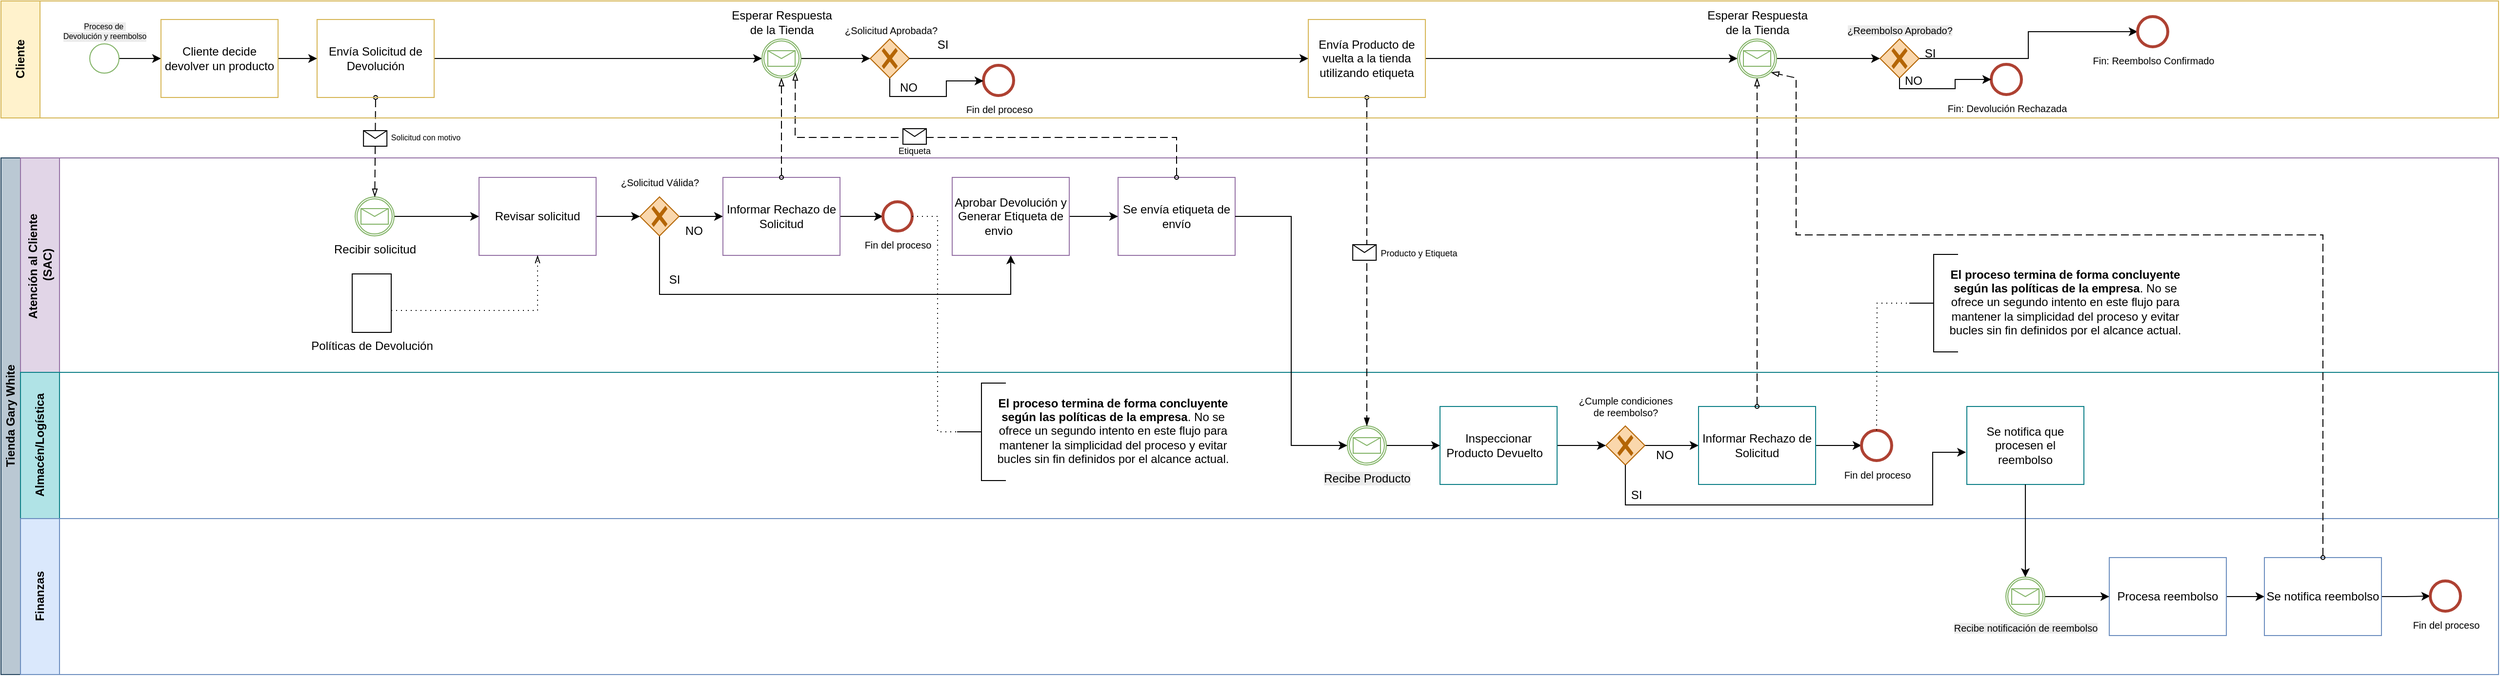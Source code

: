 <mxfile version="28.0.6">
  <diagram name="Página-1" id="SxJ-E1xbfJwuOHIO3vzG">
    <mxGraphModel dx="2852" dy="1586" grid="0" gridSize="10" guides="1" tooltips="1" connect="1" arrows="1" fold="1" page="0" pageScale="1" pageWidth="850" pageHeight="1100" math="0" shadow="0">
      <root>
        <mxCell id="0" />
        <mxCell id="1" parent="0" />
        <mxCell id="oSE1kMPq5lx7fIb-xFxK-5" value="Tienda Gary White" style="swimlane;childLayout=stackLayout;resizeParent=1;resizeParentMax=0;horizontal=0;startSize=20;horizontalStack=0;html=1;fillColor=#bac8d3;strokeColor=#23445d;" parent="1" vertex="1">
          <mxGeometry y="361" width="2560" height="530" as="geometry" />
        </mxCell>
        <mxCell id="oSE1kMPq5lx7fIb-xFxK-6" value="&lt;font&gt;Atención al Cliente&amp;nbsp;&lt;/font&gt;&lt;div&gt;&lt;font&gt;(SAC)&lt;/font&gt;&lt;/div&gt;" style="swimlane;startSize=40;horizontal=0;html=1;fillColor=#e1d5e7;strokeColor=#9673a6;" parent="oSE1kMPq5lx7fIb-xFxK-5" vertex="1">
          <mxGeometry x="20" width="2540" height="220" as="geometry" />
        </mxCell>
        <mxCell id="ydT66f-T8BTC3pl3f6Xo-57" value="&lt;span style=&quot;caret-color: rgba(0, 0, 0, 0);&quot;&gt;Se envía etiqueta de envío&lt;/span&gt;" style="points=[[0.25,0,0],[0.5,0,0],[0.75,0,0],[1,0.25,0],[1,0.5,0],[1,0.75,0],[0.75,1,0],[0.5,1,0],[0.25,1,0],[0,0.75,0],[0,0.5,0],[0,0.25,0]];shape=mxgraph.bpmn.task2;whiteSpace=wrap;rectStyle=rounded;size=10;html=1;container=1;expand=0;collapsible=0;taskMarker=send;fillColor=none;strokeColor=#9673a6;" parent="oSE1kMPq5lx7fIb-xFxK-6" vertex="1">
          <mxGeometry x="1125" y="20" width="120" height="80" as="geometry" />
        </mxCell>
        <mxCell id="ydT66f-T8BTC3pl3f6Xo-52" style="edgeStyle=orthogonalEdgeStyle;rounded=0;orthogonalLoop=1;jettySize=auto;html=1;" parent="oSE1kMPq5lx7fIb-xFxK-6" source="ydT66f-T8BTC3pl3f6Xo-10" target="ydT66f-T8BTC3pl3f6Xo-32" edge="1">
          <mxGeometry relative="1" as="geometry" />
        </mxCell>
        <mxCell id="ydT66f-T8BTC3pl3f6Xo-54" style="edgeStyle=orthogonalEdgeStyle;rounded=0;orthogonalLoop=1;jettySize=auto;html=1;entryX=0.5;entryY=1;entryDx=0;entryDy=0;entryPerimeter=0;" parent="oSE1kMPq5lx7fIb-xFxK-6" source="ydT66f-T8BTC3pl3f6Xo-10" target="ydT66f-T8BTC3pl3f6Xo-29" edge="1">
          <mxGeometry relative="1" as="geometry">
            <Array as="points">
              <mxPoint x="655" y="140" />
              <mxPoint x="1015" y="140" />
            </Array>
          </mxGeometry>
        </mxCell>
        <mxCell id="ydT66f-T8BTC3pl3f6Xo-10" value="" style="points=[[0.25,0.25,0],[0.5,0,0],[0.75,0.25,0],[1,0.5,0],[0.75,0.75,0],[0.5,1,0],[0.25,0.75,0],[0,0.5,0]];shape=mxgraph.bpmn.gateway2;html=1;verticalLabelPosition=bottom;labelBackgroundColor=#ffffff;verticalAlign=top;align=center;perimeter=rhombusPerimeter;outlineConnect=0;outline=none;symbol=none;gwType=exclusive;fillColor=#fad7ac;strokeColor=#b46504;" parent="oSE1kMPq5lx7fIb-xFxK-6" vertex="1">
          <mxGeometry x="635" y="40" width="40" height="40" as="geometry" />
        </mxCell>
        <mxCell id="ydT66f-T8BTC3pl3f6Xo-12" value="¿Solicitud Válida?" style="text;html=1;align=center;verticalAlign=middle;resizable=0;points=[];autosize=1;strokeColor=none;fillColor=none;fontSize=10;" parent="oSE1kMPq5lx7fIb-xFxK-6" vertex="1">
          <mxGeometry x="605" y="10" width="100" height="30" as="geometry" />
        </mxCell>
        <mxCell id="ydT66f-T8BTC3pl3f6Xo-51" style="edgeStyle=orthogonalEdgeStyle;rounded=0;orthogonalLoop=1;jettySize=auto;html=1;" parent="oSE1kMPq5lx7fIb-xFxK-6" source="ydT66f-T8BTC3pl3f6Xo-13" target="ydT66f-T8BTC3pl3f6Xo-10" edge="1">
          <mxGeometry relative="1" as="geometry" />
        </mxCell>
        <mxCell id="ydT66f-T8BTC3pl3f6Xo-13" value="&lt;span style=&quot;caret-color: rgba(0, 0, 0, 0);&quot;&gt;Revisar solicitud&lt;/span&gt;" style="points=[[0.25,0,0],[0.5,0,0],[0.75,0,0],[1,0.25,0],[1,0.5,0],[1,0.75,0],[0.75,1,0],[0.5,1,0],[0.25,1,0],[0,0.75,0],[0,0.5,0],[0,0.25,0]];shape=mxgraph.bpmn.task2;whiteSpace=wrap;rectStyle=rounded;size=10;html=1;container=1;expand=0;collapsible=0;taskMarker=manual;fillColor=none;strokeColor=#9673a6;" parent="oSE1kMPq5lx7fIb-xFxK-6" vertex="1">
          <mxGeometry x="470" y="20" width="120" height="80" as="geometry" />
        </mxCell>
        <mxCell id="ydT66f-T8BTC3pl3f6Xo-18" value="NO" style="text;html=1;align=center;verticalAlign=middle;resizable=0;points=[];autosize=1;strokeColor=none;fillColor=none;" parent="oSE1kMPq5lx7fIb-xFxK-6" vertex="1">
          <mxGeometry x="670" y="60" width="40" height="30" as="geometry" />
        </mxCell>
        <mxCell id="ydT66f-T8BTC3pl3f6Xo-58" style="edgeStyle=orthogonalEdgeStyle;rounded=0;orthogonalLoop=1;jettySize=auto;html=1;" parent="oSE1kMPq5lx7fIb-xFxK-6" source="ydT66f-T8BTC3pl3f6Xo-29" target="ydT66f-T8BTC3pl3f6Xo-57" edge="1">
          <mxGeometry relative="1" as="geometry" />
        </mxCell>
        <mxCell id="ydT66f-T8BTC3pl3f6Xo-29" value="Aprobar Devolución y Generar Etiqueta de envio&lt;span style=&quot;white-space:pre&quot;&gt;&#x9;&lt;/span&gt;" style="points=[[0.25,0,0],[0.5,0,0],[0.75,0,0],[1,0.25,0],[1,0.5,0],[1,0.75,0],[0.75,1,0],[0.5,1,0],[0.25,1,0],[0,0.75,0],[0,0.5,0],[0,0.25,0]];shape=mxgraph.bpmn.task2;whiteSpace=wrap;rectStyle=rounded;size=10;html=1;container=1;expand=0;collapsible=0;taskMarker=manual;fillColor=none;strokeColor=#9673a6;" parent="oSE1kMPq5lx7fIb-xFxK-6" vertex="1">
          <mxGeometry x="955" y="20" width="120" height="80" as="geometry" />
        </mxCell>
        <mxCell id="ydT66f-T8BTC3pl3f6Xo-31" value="SI" style="text;html=1;align=center;verticalAlign=middle;resizable=0;points=[];autosize=1;strokeColor=none;fillColor=none;" parent="oSE1kMPq5lx7fIb-xFxK-6" vertex="1">
          <mxGeometry x="655" y="110" width="30" height="30" as="geometry" />
        </mxCell>
        <mxCell id="FcSIwmGBBDnSuStcAGwM-29" style="edgeStyle=orthogonalEdgeStyle;rounded=0;orthogonalLoop=1;jettySize=auto;html=1;" parent="oSE1kMPq5lx7fIb-xFxK-6" source="ydT66f-T8BTC3pl3f6Xo-32" target="FcSIwmGBBDnSuStcAGwM-27" edge="1">
          <mxGeometry relative="1" as="geometry" />
        </mxCell>
        <mxCell id="ydT66f-T8BTC3pl3f6Xo-32" value="&lt;span style=&quot;caret-color: rgba(0, 0, 0, 0);&quot;&gt;Informar Rechazo de Solicitud&lt;/span&gt;" style="points=[[0.25,0,0],[0.5,0,0],[0.75,0,0],[1,0.25,0],[1,0.5,0],[1,0.75,0],[0.75,1,0],[0.5,1,0],[0.25,1,0],[0,0.75,0],[0,0.5,0],[0,0.25,0]];shape=mxgraph.bpmn.task2;whiteSpace=wrap;rectStyle=rounded;size=10;html=1;container=1;expand=0;collapsible=0;taskMarker=send;fillColor=none;strokeColor=#9673a6;" parent="oSE1kMPq5lx7fIb-xFxK-6" vertex="1">
          <mxGeometry x="720" y="20" width="120" height="80" as="geometry" />
        </mxCell>
        <mxCell id="A5VUnK2V4IBuq19Gsul9-13" value="Producto y Etiqueta" style="text;html=1;align=center;verticalAlign=middle;resizable=0;points=[];autosize=1;fontSize=9;labelBackgroundColor=default;" parent="oSE1kMPq5lx7fIb-xFxK-6" vertex="1">
          <mxGeometry x="1383" y="88" width="100" height="20" as="geometry" />
        </mxCell>
        <mxCell id="A5VUnK2V4IBuq19Gsul9-98" value="" style="edgeStyle=elbowEdgeStyle;fontSize=12;html=1;endFill=0;startFill=0;endSize=6;startSize=6;dashed=1;dashPattern=1 4;endArrow=openThin;startArrow=none;rounded=0;entryX=0.5;entryY=1;entryDx=0;entryDy=0;entryPerimeter=0;exitX=0;exitY=0;exitDx=40;exitDy=37.5;exitPerimeter=0;" parent="oSE1kMPq5lx7fIb-xFxK-6" source="A5VUnK2V4IBuq19Gsul9-100" target="ydT66f-T8BTC3pl3f6Xo-13" edge="1">
          <mxGeometry width="160" relative="1" as="geometry">
            <mxPoint x="410" y="149" as="sourcePoint" />
            <mxPoint x="800" y="149" as="targetPoint" />
            <Array as="points">
              <mxPoint x="530" y="149" />
            </Array>
          </mxGeometry>
        </mxCell>
        <mxCell id="A5VUnK2V4IBuq19Gsul9-100" value="Políticas de Devolución" style="shape=mxgraph.bpmn.data2;labelPosition=center;verticalLabelPosition=bottom;align=center;verticalAlign=top;size=15;html=1;bpmnTransferType=input;" parent="oSE1kMPq5lx7fIb-xFxK-6" vertex="1">
          <mxGeometry x="340" y="119" width="40" height="60" as="geometry" />
        </mxCell>
        <mxCell id="FcSIwmGBBDnSuStcAGwM-2" style="edgeStyle=orthogonalEdgeStyle;rounded=0;orthogonalLoop=1;jettySize=auto;html=1;" parent="oSE1kMPq5lx7fIb-xFxK-6" source="FcSIwmGBBDnSuStcAGwM-1" target="ydT66f-T8BTC3pl3f6Xo-13" edge="1">
          <mxGeometry relative="1" as="geometry" />
        </mxCell>
        <mxCell id="FcSIwmGBBDnSuStcAGwM-1" value="Recibir solicitud" style="points=[[0.145,0.145,0],[0.5,0,0],[0.855,0.145,0],[1,0.5,0],[0.855,0.855,0],[0.5,1,0],[0.145,0.855,0],[0,0.5,0]];shape=mxgraph.bpmn.event;html=1;verticalLabelPosition=bottom;labelBackgroundColor=#ffffff;verticalAlign=top;align=center;perimeter=ellipsePerimeter;outlineConnect=0;aspect=fixed;outline=catching;symbol=message;fillColor=none;strokeColor=#82b366;" parent="oSE1kMPq5lx7fIb-xFxK-6" vertex="1">
          <mxGeometry x="343" y="40" width="40" height="40" as="geometry" />
        </mxCell>
        <mxCell id="FcSIwmGBBDnSuStcAGwM-27" value="&lt;font style=&quot;font-size: 10px;&quot;&gt;Fin del proceso&lt;/font&gt;" style="points=[[0.145,0.145,0],[0.5,0,0],[0.855,0.145,0],[1,0.5,0],[0.855,0.855,0],[0.5,1,0],[0.145,0.855,0],[0,0.5,0]];shape=mxgraph.bpmn.event;html=1;verticalLabelPosition=bottom;labelBackgroundColor=#ffffff;verticalAlign=top;align=center;perimeter=ellipsePerimeter;outlineConnect=0;aspect=fixed;outline=end;symbol=terminate2;fillColor=none;strokeColor=#ae4132;" parent="oSE1kMPq5lx7fIb-xFxK-6" vertex="1">
          <mxGeometry x="884" y="45" width="30" height="30" as="geometry" />
        </mxCell>
        <mxCell id="b-tb4zESfKX5aNxLgSq_-8" value="&lt;span style=&quot;text-align: left; caret-color: rgba(0, 0, 0, 0);&quot;&gt;&lt;b&gt;El proceso termina de forma concluyente según las políticas de la empresa&lt;/b&gt;. No se ofrece un segundo intento en este flujo para mantener la simplicidad del proceso y evitar bucles sin fin definidos por el alcance actual.&lt;/span&gt;" style="text;html=1;strokeColor=none;fillColor=none;align=center;verticalAlign=middle;whiteSpace=wrap;rounded=0;" vertex="1" parent="oSE1kMPq5lx7fIb-xFxK-6">
          <mxGeometry x="1976" y="113" width="240" height="70" as="geometry" />
        </mxCell>
        <mxCell id="b-tb4zESfKX5aNxLgSq_-9" value="" style="html=1;shape=mxgraph.flowchart.annotation_2;align=left;labelPosition=right;" vertex="1" parent="oSE1kMPq5lx7fIb-xFxK-6">
          <mxGeometry x="1936" y="99" width="50" height="100" as="geometry" />
        </mxCell>
        <mxCell id="oSE1kMPq5lx7fIb-xFxK-7" value="Almacén/Logística" style="swimlane;startSize=40;horizontal=0;html=1;fillColor=#b0e3e6;strokeColor=#0e8088;" parent="oSE1kMPq5lx7fIb-xFxK-5" vertex="1">
          <mxGeometry x="20" y="220" width="2540" height="150" as="geometry" />
        </mxCell>
        <mxCell id="A5VUnK2V4IBuq19Gsul9-17" style="edgeStyle=orthogonalEdgeStyle;rounded=0;orthogonalLoop=1;jettySize=auto;html=1;" parent="oSE1kMPq5lx7fIb-xFxK-7" source="ydT66f-T8BTC3pl3f6Xo-67" target="A5VUnK2V4IBuq19Gsul9-16" edge="1">
          <mxGeometry relative="1" as="geometry" />
        </mxCell>
        <mxCell id="ydT66f-T8BTC3pl3f6Xo-67" value="Inspeccionar Producto Devuelto&lt;span style=&quot;white-space:pre&quot;&gt;&#x9;&lt;/span&gt;" style="points=[[0.25,0,0],[0.5,0,0],[0.75,0,0],[1,0.25,0],[1,0.5,0],[1,0.75,0],[0.75,1,0],[0.5,1,0],[0.25,1,0],[0,0.75,0],[0,0.5,0],[0,0.25,0]];shape=mxgraph.bpmn.task2;whiteSpace=wrap;rectStyle=rounded;size=10;html=1;container=1;expand=0;collapsible=0;taskMarker=manual;fillColor=none;strokeColor=#0e8088;" parent="oSE1kMPq5lx7fIb-xFxK-7" vertex="1">
          <mxGeometry x="1455" y="35" width="120" height="80" as="geometry" />
        </mxCell>
        <mxCell id="A5VUnK2V4IBuq19Gsul9-24" style="edgeStyle=orthogonalEdgeStyle;rounded=0;orthogonalLoop=1;jettySize=auto;html=1;" parent="oSE1kMPq5lx7fIb-xFxK-7" source="A5VUnK2V4IBuq19Gsul9-16" target="A5VUnK2V4IBuq19Gsul9-23" edge="1">
          <mxGeometry relative="1" as="geometry" />
        </mxCell>
        <mxCell id="A5VUnK2V4IBuq19Gsul9-16" value="" style="points=[[0.25,0.25,0],[0.5,0,0],[0.75,0.25,0],[1,0.5,0],[0.75,0.75,0],[0.5,1,0],[0.25,0.75,0],[0,0.5,0]];shape=mxgraph.bpmn.gateway2;html=1;verticalLabelPosition=bottom;labelBackgroundColor=#ffffff;verticalAlign=top;align=center;perimeter=rhombusPerimeter;outlineConnect=0;outline=none;symbol=none;gwType=exclusive;fillColor=#fad7ac;strokeColor=#b46504;" parent="oSE1kMPq5lx7fIb-xFxK-7" vertex="1">
          <mxGeometry x="1625" y="55" width="40" height="40" as="geometry" />
        </mxCell>
        <mxCell id="A5VUnK2V4IBuq19Gsul9-22" value="¿Cumple condiciones&lt;div&gt;de reembolso?&lt;/div&gt;" style="text;html=1;align=center;verticalAlign=middle;resizable=0;points=[];autosize=1;strokeColor=none;fillColor=none;fontSize=10;" parent="oSE1kMPq5lx7fIb-xFxK-7" vertex="1">
          <mxGeometry x="1585" y="15" width="120" height="40" as="geometry" />
        </mxCell>
        <mxCell id="FcSIwmGBBDnSuStcAGwM-89" style="edgeStyle=orthogonalEdgeStyle;rounded=0;orthogonalLoop=1;jettySize=auto;html=1;" parent="oSE1kMPq5lx7fIb-xFxK-7" source="A5VUnK2V4IBuq19Gsul9-23" target="FcSIwmGBBDnSuStcAGwM-88" edge="1">
          <mxGeometry relative="1" as="geometry" />
        </mxCell>
        <mxCell id="A5VUnK2V4IBuq19Gsul9-23" value="&lt;span style=&quot;caret-color: rgba(0, 0, 0, 0);&quot;&gt;Informar Rechazo de Solicitud&lt;/span&gt;" style="points=[[0.25,0,0],[0.5,0,0],[0.75,0,0],[1,0.25,0],[1,0.5,0],[1,0.75,0],[0.75,1,0],[0.5,1,0],[0.25,1,0],[0,0.75,0],[0,0.5,0],[0,0.25,0]];shape=mxgraph.bpmn.task2;whiteSpace=wrap;rectStyle=rounded;size=10;html=1;container=1;expand=0;collapsible=0;taskMarker=send;fillColor=none;strokeColor=#0e8088;" parent="oSE1kMPq5lx7fIb-xFxK-7" vertex="1">
          <mxGeometry x="1720" y="35" width="120" height="80" as="geometry" />
        </mxCell>
        <mxCell id="A5VUnK2V4IBuq19Gsul9-35" value="&lt;span style=&quot;caret-color: rgba(0, 0, 0, 0);&quot;&gt;Se notifica que procesen el reembolso&lt;/span&gt;" style="points=[[0.25,0,0],[0.5,0,0],[0.75,0,0],[1,0.25,0],[1,0.5,0],[1,0.75,0],[0.75,1,0],[0.5,1,0],[0.25,1,0],[0,0.75,0],[0,0.5,0],[0,0.25,0]];shape=mxgraph.bpmn.task2;whiteSpace=wrap;rectStyle=rounded;size=10;html=1;container=1;expand=0;collapsible=0;taskMarker=send;fillColor=none;strokeColor=#0e8088;" parent="oSE1kMPq5lx7fIb-xFxK-7" vertex="1">
          <mxGeometry x="1995" y="35" width="120" height="80" as="geometry" />
        </mxCell>
        <mxCell id="A5VUnK2V4IBuq19Gsul9-36" style="edgeStyle=orthogonalEdgeStyle;rounded=0;orthogonalLoop=1;jettySize=auto;html=1;entryX=-0.007;entryY=0.587;entryDx=0;entryDy=0;entryPerimeter=0;" parent="oSE1kMPq5lx7fIb-xFxK-7" source="A5VUnK2V4IBuq19Gsul9-16" target="A5VUnK2V4IBuq19Gsul9-35" edge="1">
          <mxGeometry relative="1" as="geometry">
            <Array as="points">
              <mxPoint x="1645" y="136" />
              <mxPoint x="1960" y="136" />
              <mxPoint x="1960" y="82" />
            </Array>
          </mxGeometry>
        </mxCell>
        <mxCell id="A5VUnK2V4IBuq19Gsul9-68" value="NO" style="text;html=1;align=center;verticalAlign=middle;resizable=0;points=[];autosize=1;strokeColor=none;fillColor=none;" parent="oSE1kMPq5lx7fIb-xFxK-7" vertex="1">
          <mxGeometry x="1665" y="70" width="40" height="30" as="geometry" />
        </mxCell>
        <mxCell id="A5VUnK2V4IBuq19Gsul9-69" value="SI" style="text;html=1;align=center;verticalAlign=middle;resizable=0;points=[];autosize=1;strokeColor=none;fillColor=none;" parent="oSE1kMPq5lx7fIb-xFxK-7" vertex="1">
          <mxGeometry x="1641" y="111" width="30" height="30" as="geometry" />
        </mxCell>
        <mxCell id="FcSIwmGBBDnSuStcAGwM-87" style="edgeStyle=orthogonalEdgeStyle;rounded=0;orthogonalLoop=1;jettySize=auto;html=1;" parent="oSE1kMPq5lx7fIb-xFxK-7" source="FcSIwmGBBDnSuStcAGwM-84" target="ydT66f-T8BTC3pl3f6Xo-67" edge="1">
          <mxGeometry relative="1" as="geometry" />
        </mxCell>
        <mxCell id="FcSIwmGBBDnSuStcAGwM-84" value="&lt;span style=&quot;caret-color: rgba(0, 0, 0, 0); text-wrap-mode: wrap; background-color: rgb(236, 236, 236);&quot;&gt;Recibe Producto&lt;/span&gt;" style="points=[[0.145,0.145,0],[0.5,0,0],[0.855,0.145,0],[1,0.5,0],[0.855,0.855,0],[0.5,1,0],[0.145,0.855,0],[0,0.5,0]];shape=mxgraph.bpmn.event;html=1;verticalLabelPosition=bottom;labelBackgroundColor=#ffffff;verticalAlign=top;align=center;perimeter=ellipsePerimeter;outlineConnect=0;aspect=fixed;outline=catching;symbol=message;fillColor=none;strokeColor=#82b366;labelPosition=center;" parent="oSE1kMPq5lx7fIb-xFxK-7" vertex="1">
          <mxGeometry x="1360" y="55" width="40" height="40" as="geometry" />
        </mxCell>
        <mxCell id="FcSIwmGBBDnSuStcAGwM-88" value="&lt;font style=&quot;font-size: 10px;&quot;&gt;Fin del proceso&lt;/font&gt;" style="points=[[0.145,0.145,0],[0.5,0,0],[0.855,0.145,0],[1,0.5,0],[0.855,0.855,0],[0.5,1,0],[0.145,0.855,0],[0,0.5,0]];shape=mxgraph.bpmn.event;html=1;verticalLabelPosition=bottom;labelBackgroundColor=#ffffff;verticalAlign=top;align=center;perimeter=ellipsePerimeter;outlineConnect=0;aspect=fixed;outline=end;symbol=terminate2;fillColor=none;strokeColor=#ae4132;labelPosition=center;" parent="oSE1kMPq5lx7fIb-xFxK-7" vertex="1">
          <mxGeometry x="1887" y="59.5" width="31" height="31" as="geometry" />
        </mxCell>
        <mxCell id="b-tb4zESfKX5aNxLgSq_-2" value="" style="html=1;shape=mxgraph.flowchart.annotation_2;align=left;labelPosition=right;" vertex="1" parent="oSE1kMPq5lx7fIb-xFxK-7">
          <mxGeometry x="960" y="11" width="50" height="100" as="geometry" />
        </mxCell>
        <mxCell id="b-tb4zESfKX5aNxLgSq_-6" value="&lt;span style=&quot;text-align: left; caret-color: rgba(0, 0, 0, 0);&quot;&gt;&lt;b&gt;El proceso termina de forma concluyente según las políticas de la empresa&lt;/b&gt;. No se ofrece un segundo intento en este flujo para mantener la simplicidad del proceso y evitar bucles sin fin definidos por el alcance actual.&lt;/span&gt;" style="text;html=1;strokeColor=none;fillColor=none;align=center;verticalAlign=middle;whiteSpace=wrap;rounded=0;" vertex="1" parent="oSE1kMPq5lx7fIb-xFxK-7">
          <mxGeometry x="1000" y="25" width="240" height="70" as="geometry" />
        </mxCell>
        <mxCell id="oSE1kMPq5lx7fIb-xFxK-8" value="Finanzas" style="swimlane;startSize=40;horizontal=0;html=1;fillColor=#dae8fc;strokeColor=#6c8ebf;" parent="oSE1kMPq5lx7fIb-xFxK-5" vertex="1">
          <mxGeometry x="20" y="370" width="2540" height="160" as="geometry" />
        </mxCell>
        <mxCell id="A5VUnK2V4IBuq19Gsul9-57" style="edgeStyle=orthogonalEdgeStyle;rounded=0;orthogonalLoop=1;jettySize=auto;html=1;" parent="oSE1kMPq5lx7fIb-xFxK-8" source="A5VUnK2V4IBuq19Gsul9-41" target="A5VUnK2V4IBuq19Gsul9-47" edge="1">
          <mxGeometry relative="1" as="geometry" />
        </mxCell>
        <mxCell id="A5VUnK2V4IBuq19Gsul9-41" value="Procesa reembolso" style="points=[[0.25,0,0],[0.5,0,0],[0.75,0,0],[1,0.25,0],[1,0.5,0],[1,0.75,0],[0.75,1,0],[0.5,1,0],[0.25,1,0],[0,0.75,0],[0,0.5,0],[0,0.25,0]];shape=mxgraph.bpmn.task2;whiteSpace=wrap;rectStyle=rounded;size=10;html=1;container=1;expand=0;collapsible=0;taskMarker=manual;fillColor=none;strokeColor=#6c8ebf;" parent="oSE1kMPq5lx7fIb-xFxK-8" vertex="1">
          <mxGeometry x="2141" y="40" width="120" height="80" as="geometry" />
        </mxCell>
        <mxCell id="FcSIwmGBBDnSuStcAGwM-98" style="edgeStyle=orthogonalEdgeStyle;rounded=0;orthogonalLoop=1;jettySize=auto;html=1;" parent="oSE1kMPq5lx7fIb-xFxK-8" source="A5VUnK2V4IBuq19Gsul9-47" target="FcSIwmGBBDnSuStcAGwM-97" edge="1">
          <mxGeometry relative="1" as="geometry" />
        </mxCell>
        <mxCell id="A5VUnK2V4IBuq19Gsul9-47" value="&lt;span style=&quot;caret-color: rgba(0, 0, 0, 0);&quot;&gt;Se notifica reembolso&lt;/span&gt;" style="points=[[0.25,0,0],[0.5,0,0],[0.75,0,0],[1,0.25,0],[1,0.5,0],[1,0.75,0],[0.75,1,0],[0.5,1,0],[0.25,1,0],[0,0.75,0],[0,0.5,0],[0,0.25,0]];shape=mxgraph.bpmn.task2;whiteSpace=wrap;rectStyle=rounded;size=10;html=1;container=1;expand=0;collapsible=0;taskMarker=send;fillColor=none;strokeColor=#6c8ebf;" parent="oSE1kMPq5lx7fIb-xFxK-8" vertex="1">
          <mxGeometry x="2300" y="40" width="120" height="80" as="geometry" />
        </mxCell>
        <mxCell id="FcSIwmGBBDnSuStcAGwM-96" style="edgeStyle=orthogonalEdgeStyle;rounded=0;orthogonalLoop=1;jettySize=auto;html=1;" parent="oSE1kMPq5lx7fIb-xFxK-8" source="FcSIwmGBBDnSuStcAGwM-94" target="A5VUnK2V4IBuq19Gsul9-41" edge="1">
          <mxGeometry relative="1" as="geometry" />
        </mxCell>
        <mxCell id="FcSIwmGBBDnSuStcAGwM-94" value="&lt;span style=&quot;caret-color: rgba(0, 0, 0, 0); text-wrap-mode: wrap; background-color: rgb(236, 236, 236);&quot;&gt;Recibe notificación&amp;nbsp;&lt;/span&gt;&lt;span style=&quot;background-color: light-dark(rgb(236, 236, 236), rgb(34, 34, 34)); caret-color: light-dark(rgba(0, 0, 0, 0), rgb(237, 237, 237)); text-wrap-mode: wrap; color: light-dark(rgb(0, 0, 0), rgb(255, 255, 255));&quot;&gt;de reembolso&lt;/span&gt;" style="points=[[0.145,0.145,0],[0.5,0,0],[0.855,0.145,0],[1,0.5,0],[0.855,0.855,0],[0.5,1,0],[0.145,0.855,0],[0,0.5,0]];shape=mxgraph.bpmn.event;html=1;verticalLabelPosition=bottom;labelBackgroundColor=#ffffff;verticalAlign=top;align=center;perimeter=ellipsePerimeter;outlineConnect=0;aspect=fixed;outline=catching;symbol=message;fillColor=none;strokeColor=#82b366;labelPosition=center;fontSize=10;" parent="oSE1kMPq5lx7fIb-xFxK-8" vertex="1">
          <mxGeometry x="2035" y="60" width="40" height="40" as="geometry" />
        </mxCell>
        <mxCell id="FcSIwmGBBDnSuStcAGwM-97" value="&lt;font style=&quot;font-size: 10px;&quot;&gt;Fin del proceso&lt;/font&gt;" style="points=[[0.145,0.145,0],[0.5,0,0],[0.855,0.145,0],[1,0.5,0],[0.855,0.855,0],[0.5,1,0],[0.145,0.855,0],[0,0.5,0]];shape=mxgraph.bpmn.event;html=1;verticalLabelPosition=bottom;labelBackgroundColor=#ffffff;verticalAlign=top;align=center;perimeter=ellipsePerimeter;outlineConnect=0;aspect=fixed;outline=end;symbol=terminate2;fillColor=none;strokeColor=#ae4132;labelPosition=center;" parent="oSE1kMPq5lx7fIb-xFxK-8" vertex="1">
          <mxGeometry x="2470" y="64" width="31" height="31" as="geometry" />
        </mxCell>
        <mxCell id="FcSIwmGBBDnSuStcAGwM-95" style="edgeStyle=orthogonalEdgeStyle;rounded=0;orthogonalLoop=1;jettySize=auto;html=1;" parent="oSE1kMPq5lx7fIb-xFxK-5" source="A5VUnK2V4IBuq19Gsul9-35" target="FcSIwmGBBDnSuStcAGwM-94" edge="1">
          <mxGeometry relative="1" as="geometry" />
        </mxCell>
        <mxCell id="FcSIwmGBBDnSuStcAGwM-101" style="edgeStyle=orthogonalEdgeStyle;rounded=0;orthogonalLoop=1;jettySize=auto;html=1;entryX=0;entryY=0.5;entryDx=0;entryDy=0;entryPerimeter=0;" parent="oSE1kMPq5lx7fIb-xFxK-5" source="ydT66f-T8BTC3pl3f6Xo-57" target="FcSIwmGBBDnSuStcAGwM-84" edge="1">
          <mxGeometry relative="1" as="geometry">
            <mxPoint x="1310" y="59.5" as="targetPoint" />
          </mxGeometry>
        </mxCell>
        <mxCell id="b-tb4zESfKX5aNxLgSq_-7" value="" style="edgeStyle=elbowEdgeStyle;fontSize=12;html=1;endFill=0;startFill=0;endSize=6;startSize=6;dashed=1;dashPattern=1 4;endArrow=none;startArrow=none;rounded=0;entryX=0;entryY=0.5;entryDx=0;entryDy=0;entryPerimeter=0;" edge="1" parent="oSE1kMPq5lx7fIb-xFxK-5" source="FcSIwmGBBDnSuStcAGwM-27" target="b-tb4zESfKX5aNxLgSq_-2">
          <mxGeometry width="160" relative="1" as="geometry">
            <mxPoint x="690" y="339" as="sourcePoint" />
            <mxPoint x="850" y="339" as="targetPoint" />
            <Array as="points">
              <mxPoint x="960" y="179" />
            </Array>
          </mxGeometry>
        </mxCell>
        <mxCell id="b-tb4zESfKX5aNxLgSq_-12" value="" style="edgeStyle=elbowEdgeStyle;fontSize=12;html=1;endFill=0;startFill=0;endSize=6;startSize=6;dashed=1;dashPattern=1 4;endArrow=none;startArrow=none;rounded=0;exitX=0.5;exitY=0;exitDx=0;exitDy=0;exitPerimeter=0;" edge="1" parent="oSE1kMPq5lx7fIb-xFxK-5" source="FcSIwmGBBDnSuStcAGwM-88" target="b-tb4zESfKX5aNxLgSq_-9">
          <mxGeometry width="160" relative="1" as="geometry">
            <mxPoint x="1880" y="319" as="sourcePoint" />
            <mxPoint x="2040" y="319" as="targetPoint" />
            <Array as="points">
              <mxPoint x="1923" y="209" />
            </Array>
          </mxGeometry>
        </mxCell>
        <mxCell id="A5VUnK2V4IBuq19Gsul9-18" value="" style="dashed=1;dashPattern=8 4;endArrow=blockThin;endFill=1;startArrow=oval;startFill=0;endSize=6;startSize=4;html=1;rounded=0;exitX=0.5;exitY=1;exitDx=0;exitDy=0;exitPerimeter=0;" parent="1" source="ydT66f-T8BTC3pl3f6Xo-63" target="FcSIwmGBBDnSuStcAGwM-84" edge="1">
          <mxGeometry width="160" relative="1" as="geometry">
            <mxPoint x="1635" y="406" as="sourcePoint" />
            <mxPoint x="1385" y="616" as="targetPoint" />
          </mxGeometry>
        </mxCell>
        <mxCell id="A5VUnK2V4IBuq19Gsul9-2" value="" style="endArrow=blockThin;html=1;labelPosition=left;verticalLabelPosition=middle;align=right;verticalAlign=middle;dashed=1;dashPattern=8 4;endFill=0;startArrow=oval;startFill=0;endSize=6;startSize=4;rounded=0;exitX=0.5;exitY=1;exitDx=0;exitDy=0;exitPerimeter=0;" parent="1" source="ydT66f-T8BTC3pl3f6Xo-4" target="FcSIwmGBBDnSuStcAGwM-1" edge="1">
          <mxGeometry relative="1" as="geometry">
            <mxPoint x="540" y="306" as="sourcePoint" />
            <mxPoint x="380" y="381" as="targetPoint" />
          </mxGeometry>
        </mxCell>
        <mxCell id="A5VUnK2V4IBuq19Gsul9-3" value="" style="shape=message;html=1;outlineConnect=0;labelPosition=left;verticalLabelPosition=middle;align=right;verticalAlign=middle;spacingRight=5;labelBackgroundColor=#ffffff;" parent="A5VUnK2V4IBuq19Gsul9-2" vertex="1">
          <mxGeometry width="24" height="16" relative="1" as="geometry">
            <mxPoint x="-12" y="-17" as="offset" />
          </mxGeometry>
        </mxCell>
        <mxCell id="A5VUnK2V4IBuq19Gsul9-14" value="" style="shape=message;html=1;outlineConnect=0;labelPosition=left;verticalLabelPosition=middle;align=right;verticalAlign=middle;spacingRight=5;labelBackgroundColor=#ffffff;" parent="A5VUnK2V4IBuq19Gsul9-2" vertex="1">
          <mxGeometry width="24" height="16" relative="1" as="geometry">
            <mxPoint x="1002" y="100" as="offset" />
          </mxGeometry>
        </mxCell>
        <mxCell id="A5VUnK2V4IBuq19Gsul9-7" value="" style="endArrow=blockThin;html=1;labelPosition=left;verticalLabelPosition=middle;align=right;verticalAlign=middle;dashed=1;dashPattern=8 4;endFill=0;startArrow=oval;startFill=0;endSize=6;startSize=4;rounded=0;exitX=0.5;exitY=0;exitDx=0;exitDy=0;exitPerimeter=0;entryX=0.5;entryY=1;entryDx=0;entryDy=0;entryPerimeter=0;" parent="1" source="ydT66f-T8BTC3pl3f6Xo-32" target="FcSIwmGBBDnSuStcAGwM-33" edge="1">
          <mxGeometry relative="1" as="geometry">
            <mxPoint x="870" y="356" as="sourcePoint" />
            <mxPoint x="850" y="330" as="targetPoint" />
          </mxGeometry>
        </mxCell>
        <mxCell id="A5VUnK2V4IBuq19Gsul9-10" value="Solicitud con motivo" style="text;html=1;align=center;verticalAlign=middle;resizable=0;points=[];autosize=1;strokeColor=none;fillColor=none;fontSize=8;" parent="1" vertex="1">
          <mxGeometry x="390" y="330" width="90" height="20" as="geometry" />
        </mxCell>
        <mxCell id="A5VUnK2V4IBuq19Gsul9-31" value="" style="endArrow=blockThin;html=1;labelPosition=left;verticalLabelPosition=middle;align=right;verticalAlign=middle;dashed=1;dashPattern=8 4;endFill=0;startArrow=oval;startFill=0;endSize=6;startSize=4;rounded=0;exitX=0.5;exitY=0;exitDx=0;exitDy=0;exitPerimeter=0;" parent="1" source="A5VUnK2V4IBuq19Gsul9-23" target="FcSIwmGBBDnSuStcAGwM-115" edge="1">
          <mxGeometry relative="1" as="geometry">
            <mxPoint x="1890" y="626" as="sourcePoint" />
            <mxPoint x="1800.94" y="302.0" as="targetPoint" />
          </mxGeometry>
        </mxCell>
        <mxCell id="A5VUnK2V4IBuq19Gsul9-59" value="" style="endArrow=blockThin;html=1;labelPosition=left;verticalLabelPosition=middle;align=right;verticalAlign=middle;dashed=1;dashPattern=8 4;endFill=0;startArrow=oval;startFill=0;endSize=6;startSize=4;rounded=0;exitX=0.5;exitY=0;exitDx=0;exitDy=0;exitPerimeter=0;entryX=0.855;entryY=0.855;entryDx=0;entryDy=0;entryPerimeter=0;" parent="1" source="A5VUnK2V4IBuq19Gsul9-47" target="FcSIwmGBBDnSuStcAGwM-115" edge="1">
          <mxGeometry relative="1" as="geometry">
            <mxPoint x="2470" y="686" as="sourcePoint" />
            <mxPoint x="2380.0" y="300" as="targetPoint" />
            <Array as="points">
              <mxPoint x="2380" y="440" />
              <mxPoint x="1840" y="440" />
              <mxPoint x="1840" y="279" />
            </Array>
          </mxGeometry>
        </mxCell>
        <mxCell id="A5VUnK2V4IBuq19Gsul9-11" value="Etiqueta" style="text;html=1;align=center;verticalAlign=middle;resizable=0;points=[];autosize=1;strokeColor=none;fillColor=none;fontSize=9;" parent="1" vertex="1">
          <mxGeometry x="906" y="344" width="60" height="20" as="geometry" />
        </mxCell>
        <mxCell id="A5VUnK2V4IBuq19Gsul9-77" value="" style="endArrow=blockThin;html=1;labelPosition=left;verticalLabelPosition=middle;align=right;verticalAlign=middle;dashed=1;dashPattern=8 4;endFill=0;startArrow=oval;startFill=0;endSize=6;startSize=4;rounded=0;exitX=0.5;exitY=0;exitDx=0;exitDy=0;exitPerimeter=0;entryX=0.855;entryY=0.855;entryDx=0;entryDy=0;entryPerimeter=0;" parent="1" source="ydT66f-T8BTC3pl3f6Xo-57" target="FcSIwmGBBDnSuStcAGwM-33" edge="1">
          <mxGeometry relative="1" as="geometry">
            <mxPoint x="1180" y="410" as="sourcePoint" />
            <mxPoint x="830" y="290" as="targetPoint" />
            <Array as="points">
              <mxPoint x="1205" y="340" />
              <mxPoint x="814" y="340" />
            </Array>
          </mxGeometry>
        </mxCell>
        <mxCell id="A5VUnK2V4IBuq19Gsul9-78" value="" style="shape=message;html=1;outlineConnect=0;labelPosition=left;verticalLabelPosition=middle;align=right;verticalAlign=middle;spacingRight=5;labelBackgroundColor=#ffffff;" parent="A5VUnK2V4IBuq19Gsul9-77" vertex="1">
          <mxGeometry width="24" height="16" relative="1" as="geometry">
            <mxPoint x="-72" y="-9" as="offset" />
          </mxGeometry>
        </mxCell>
        <mxCell id="oSE1kMPq5lx7fIb-xFxK-2" value="Cliente" style="swimlane;startSize=40;horizontal=0;html=1;fillColor=#fff2cc;strokeColor=#d6b656;" parent="1" vertex="1">
          <mxGeometry y="200" width="2560" height="120" as="geometry" />
        </mxCell>
        <mxCell id="A5VUnK2V4IBuq19Gsul9-67" style="edgeStyle=orthogonalEdgeStyle;rounded=0;orthogonalLoop=1;jettySize=auto;html=1;" parent="oSE1kMPq5lx7fIb-xFxK-2" source="ydT66f-T8BTC3pl3f6Xo-1" target="ydT66f-T8BTC3pl3f6Xo-47" edge="1">
          <mxGeometry relative="1" as="geometry" />
        </mxCell>
        <mxCell id="ydT66f-T8BTC3pl3f6Xo-1" value="&lt;span style=&quot;font-size: 8px; caret-color: rgba(0, 0, 0, 0); background-color: rgb(236, 236, 236);&quot;&gt;Proceso de&amp;nbsp;&lt;/span&gt;&lt;div style=&quot;caret-color: rgba(0, 0, 0, 0); font-size: 8px; background-color: rgb(236, 236, 236);&quot;&gt;Devolución y reembolso&lt;/div&gt;" style="points=[[0.145,0.145,0],[0.5,0,0],[0.855,0.145,0],[1,0.5,0],[0.855,0.855,0],[0.5,1,0],[0.145,0.855,0],[0,0.5,0]];shape=mxgraph.bpmn.event;html=1;verticalLabelPosition=top;labelBackgroundColor=#ffffff;verticalAlign=bottom;align=center;perimeter=ellipsePerimeter;outlineConnect=0;aspect=fixed;outline=standard;symbol=general;fillColor=none;strokeColor=#82b366;labelPosition=center;" parent="oSE1kMPq5lx7fIb-xFxK-2" vertex="1">
          <mxGeometry x="91" y="44" width="30" height="30" as="geometry" />
        </mxCell>
        <mxCell id="FcSIwmGBBDnSuStcAGwM-34" style="edgeStyle=orthogonalEdgeStyle;rounded=0;orthogonalLoop=1;jettySize=auto;html=1;entryX=0;entryY=0.5;entryDx=0;entryDy=0;entryPerimeter=0;" parent="oSE1kMPq5lx7fIb-xFxK-2" source="ydT66f-T8BTC3pl3f6Xo-4" target="FcSIwmGBBDnSuStcAGwM-33" edge="1">
          <mxGeometry relative="1" as="geometry">
            <mxPoint x="521" y="60" as="targetPoint" />
          </mxGeometry>
        </mxCell>
        <mxCell id="ydT66f-T8BTC3pl3f6Xo-4" value="Envía Solicitud de Devolución" style="points=[[0.25,0,0],[0.5,0,0],[0.75,0,0],[1,0.25,0],[1,0.5,0],[1,0.75,0],[0.75,1,0],[0.5,1,0],[0.25,1,0],[0,0.75,0],[0,0.5,0],[0,0.25,0]];shape=mxgraph.bpmn.task2;whiteSpace=wrap;rectStyle=rounded;size=10;html=1;container=1;expand=0;collapsible=0;taskMarker=send;fillColor=none;strokeColor=#d6b656;" parent="oSE1kMPq5lx7fIb-xFxK-2" vertex="1">
          <mxGeometry x="324" y="19" width="120" height="80" as="geometry" />
        </mxCell>
        <mxCell id="ydT66f-T8BTC3pl3f6Xo-35" value="&lt;font style=&quot;font-size: 10px;&quot;&gt;Fin del proceso&lt;/font&gt;" style="points=[[0.145,0.145,0],[0.5,0,0],[0.855,0.145,0],[1,0.5,0],[0.855,0.855,0],[0.5,1,0],[0.145,0.855,0],[0,0.5,0]];shape=mxgraph.bpmn.event;html=1;verticalLabelPosition=bottom;labelBackgroundColor=#ffffff;verticalAlign=top;align=center;perimeter=ellipsePerimeter;outlineConnect=0;aspect=fixed;outline=end;symbol=terminate2;fillColor=none;strokeColor=#ae4132;labelPosition=center;" parent="oSE1kMPq5lx7fIb-xFxK-2" vertex="1">
          <mxGeometry x="1007" y="66" width="31" height="31" as="geometry" />
        </mxCell>
        <mxCell id="ydT66f-T8BTC3pl3f6Xo-48" style="edgeStyle=orthogonalEdgeStyle;rounded=0;orthogonalLoop=1;jettySize=auto;html=1;" parent="oSE1kMPq5lx7fIb-xFxK-2" source="ydT66f-T8BTC3pl3f6Xo-47" target="ydT66f-T8BTC3pl3f6Xo-4" edge="1">
          <mxGeometry relative="1" as="geometry" />
        </mxCell>
        <mxCell id="ydT66f-T8BTC3pl3f6Xo-47" value="Cliente decide devolver un producto" style="points=[[0.25,0,0],[0.5,0,0],[0.75,0,0],[1,0.25,0],[1,0.5,0],[1,0.75,0],[0.75,1,0],[0.5,1,0],[0.25,1,0],[0,0.75,0],[0,0.5,0],[0,0.25,0]];shape=mxgraph.bpmn.task2;whiteSpace=wrap;rectStyle=rounded;size=10;html=1;container=1;expand=0;collapsible=0;taskMarker=user;fillColor=none;strokeColor=#d6b656;" parent="oSE1kMPq5lx7fIb-xFxK-2" vertex="1">
          <mxGeometry x="164" y="19" width="120" height="80" as="geometry" />
        </mxCell>
        <mxCell id="FcSIwmGBBDnSuStcAGwM-42" style="edgeStyle=orthogonalEdgeStyle;rounded=0;orthogonalLoop=1;jettySize=auto;html=1;entryX=0;entryY=0.5;entryDx=0;entryDy=0;entryPerimeter=0;" parent="oSE1kMPq5lx7fIb-xFxK-2" source="ydT66f-T8BTC3pl3f6Xo-63" target="FcSIwmGBBDnSuStcAGwM-115" edge="1">
          <mxGeometry relative="1" as="geometry">
            <mxPoint x="1531" y="59" as="targetPoint" />
          </mxGeometry>
        </mxCell>
        <mxCell id="ydT66f-T8BTC3pl3f6Xo-63" value="Envía Producto de vuelta a la tienda utilizando etiqueta" style="points=[[0.25,0,0],[0.5,0,0],[0.75,0,0],[1,0.25,0],[1,0.5,0],[1,0.75,0],[0.75,1,0],[0.5,1,0],[0.25,1,0],[0,0.75,0],[0,0.5,0],[0,0.25,0]];shape=mxgraph.bpmn.task2;whiteSpace=wrap;rectStyle=rounded;size=10;html=1;container=1;expand=0;collapsible=0;taskMarker=send;fillColor=none;strokeColor=#d6b656;" parent="oSE1kMPq5lx7fIb-xFxK-2" vertex="1">
          <mxGeometry x="1340" y="19" width="120" height="80" as="geometry" />
        </mxCell>
        <mxCell id="FcSIwmGBBDnSuStcAGwM-106" style="edgeStyle=orthogonalEdgeStyle;rounded=0;orthogonalLoop=1;jettySize=auto;html=1;" parent="oSE1kMPq5lx7fIb-xFxK-2" source="FcSIwmGBBDnSuStcAGwM-33" target="FcSIwmGBBDnSuStcAGwM-105" edge="1">
          <mxGeometry relative="1" as="geometry" />
        </mxCell>
        <mxCell id="FcSIwmGBBDnSuStcAGwM-33" value="Esperar Respuesta&lt;div&gt;de la Tienda&lt;/div&gt;" style="points=[[0.145,0.145,0],[0.5,0,0],[0.855,0.145,0],[1,0.5,0],[0.855,0.855,0],[0.5,1,0],[0.145,0.855,0],[0,0.5,0]];shape=mxgraph.bpmn.event;html=1;verticalLabelPosition=top;labelBackgroundColor=#ffffff;verticalAlign=bottom;align=center;perimeter=ellipsePerimeter;outlineConnect=0;aspect=fixed;outline=catching;symbol=message;fillColor=none;strokeColor=#82b366;labelPosition=center;" parent="oSE1kMPq5lx7fIb-xFxK-2" vertex="1">
          <mxGeometry x="780" y="39" width="40" height="40" as="geometry" />
        </mxCell>
        <mxCell id="FcSIwmGBBDnSuStcAGwM-77" value="&lt;font style=&quot;font-size: 10px;&quot;&gt;Fin: Devolución Rechazada&lt;/font&gt;" style="points=[[0.145,0.145,0],[0.5,0,0],[0.855,0.145,0],[1,0.5,0],[0.855,0.855,0],[0.5,1,0],[0.145,0.855,0],[0,0.5,0]];shape=mxgraph.bpmn.event;html=1;verticalLabelPosition=bottom;labelBackgroundColor=#ffffff;verticalAlign=top;align=center;perimeter=ellipsePerimeter;outlineConnect=0;aspect=fixed;outline=end;symbol=terminate2;fillColor=none;strokeColor=#ae4132;labelPosition=center;" parent="oSE1kMPq5lx7fIb-xFxK-2" vertex="1">
          <mxGeometry x="2040" y="65" width="31" height="31" as="geometry" />
        </mxCell>
        <mxCell id="FcSIwmGBBDnSuStcAGwM-109" style="edgeStyle=orthogonalEdgeStyle;rounded=0;orthogonalLoop=1;jettySize=auto;html=1;" parent="oSE1kMPq5lx7fIb-xFxK-2" source="FcSIwmGBBDnSuStcAGwM-105" target="ydT66f-T8BTC3pl3f6Xo-35" edge="1">
          <mxGeometry relative="1" as="geometry">
            <Array as="points">
              <mxPoint x="911" y="98" />
              <mxPoint x="969" y="98" />
              <mxPoint x="969" y="82" />
            </Array>
          </mxGeometry>
        </mxCell>
        <mxCell id="FcSIwmGBBDnSuStcAGwM-105" value="" style="points=[[0.25,0.25,0],[0.5,0,0],[0.75,0.25,0],[1,0.5,0],[0.75,0.75,0],[0.5,1,0],[0.25,0.75,0],[0,0.5,0]];shape=mxgraph.bpmn.gateway2;html=1;verticalLabelPosition=bottom;labelBackgroundColor=#ffffff;verticalAlign=top;align=center;perimeter=rhombusPerimeter;outlineConnect=0;outline=none;symbol=none;gwType=exclusive;fillColor=#fad7ac;strokeColor=#b46504;" parent="oSE1kMPq5lx7fIb-xFxK-2" vertex="1">
          <mxGeometry x="891" y="39" width="40" height="40" as="geometry" />
        </mxCell>
        <mxCell id="FcSIwmGBBDnSuStcAGwM-108" value="¿Solicitud Aprobada?" style="text;html=1;align=center;verticalAlign=middle;resizable=0;points=[];autosize=1;strokeColor=none;fillColor=none;fontSize=10;" parent="oSE1kMPq5lx7fIb-xFxK-2" vertex="1">
          <mxGeometry x="855" y="18" width="113" height="24" as="geometry" />
        </mxCell>
        <mxCell id="FcSIwmGBBDnSuStcAGwM-111" style="edgeStyle=orthogonalEdgeStyle;rounded=0;orthogonalLoop=1;jettySize=auto;html=1;entryX=0;entryY=0.5;entryDx=0;entryDy=0;entryPerimeter=0;" parent="oSE1kMPq5lx7fIb-xFxK-2" source="FcSIwmGBBDnSuStcAGwM-105" target="ydT66f-T8BTC3pl3f6Xo-63" edge="1">
          <mxGeometry relative="1" as="geometry" />
        </mxCell>
        <mxCell id="FcSIwmGBBDnSuStcAGwM-112" value="NO" style="text;html=1;align=center;verticalAlign=middle;resizable=0;points=[];autosize=1;strokeColor=none;fillColor=none;" parent="oSE1kMPq5lx7fIb-xFxK-2" vertex="1">
          <mxGeometry x="910" y="74" width="40" height="30" as="geometry" />
        </mxCell>
        <mxCell id="FcSIwmGBBDnSuStcAGwM-113" value="SI" style="text;html=1;align=center;verticalAlign=middle;resizable=0;points=[];autosize=1;strokeColor=none;fillColor=none;" parent="oSE1kMPq5lx7fIb-xFxK-2" vertex="1">
          <mxGeometry x="950" y="30" width="30" height="30" as="geometry" />
        </mxCell>
        <mxCell id="FcSIwmGBBDnSuStcAGwM-118" style="edgeStyle=orthogonalEdgeStyle;rounded=0;orthogonalLoop=1;jettySize=auto;html=1;" parent="oSE1kMPq5lx7fIb-xFxK-2" source="FcSIwmGBBDnSuStcAGwM-115" target="FcSIwmGBBDnSuStcAGwM-116" edge="1">
          <mxGeometry relative="1" as="geometry" />
        </mxCell>
        <mxCell id="FcSIwmGBBDnSuStcAGwM-115" value="Esperar Respuesta&lt;div&gt;de la Tienda&lt;/div&gt;" style="points=[[0.145,0.145,0],[0.5,0,0],[0.855,0.145,0],[1,0.5,0],[0.855,0.855,0],[0.5,1,0],[0.145,0.855,0],[0,0.5,0]];shape=mxgraph.bpmn.event;html=1;verticalLabelPosition=top;labelBackgroundColor=#ffffff;verticalAlign=bottom;align=center;perimeter=ellipsePerimeter;outlineConnect=0;aspect=fixed;outline=catching;symbol=message;fillColor=none;strokeColor=#82b366;labelPosition=center;" parent="oSE1kMPq5lx7fIb-xFxK-2" vertex="1">
          <mxGeometry x="1780" y="39" width="40" height="40" as="geometry" />
        </mxCell>
        <mxCell id="FcSIwmGBBDnSuStcAGwM-121" style="edgeStyle=orthogonalEdgeStyle;rounded=0;orthogonalLoop=1;jettySize=auto;html=1;" parent="oSE1kMPq5lx7fIb-xFxK-2" source="FcSIwmGBBDnSuStcAGwM-116" target="FcSIwmGBBDnSuStcAGwM-119" edge="1">
          <mxGeometry relative="1" as="geometry" />
        </mxCell>
        <mxCell id="FcSIwmGBBDnSuStcAGwM-116" value="&lt;span style=&quot;font-size: 10px; caret-color: rgba(0, 0, 0, 0); background-color: rgb(236, 236, 236);&quot;&gt;¿Reembolso Aprobado?&lt;/span&gt;" style="points=[[0.25,0.25,0],[0.5,0,0],[0.75,0.25,0],[1,0.5,0],[0.75,0.75,0],[0.5,1,0],[0.25,0.75,0],[0,0.5,0]];shape=mxgraph.bpmn.gateway2;html=1;verticalLabelPosition=top;labelBackgroundColor=#ffffff;verticalAlign=bottom;align=center;perimeter=rhombusPerimeter;outlineConnect=0;outline=none;symbol=none;gwType=exclusive;fillColor=#fad7ac;strokeColor=#b46504;labelPosition=center;" parent="oSE1kMPq5lx7fIb-xFxK-2" vertex="1">
          <mxGeometry x="1926" y="39" width="40" height="40" as="geometry" />
        </mxCell>
        <mxCell id="FcSIwmGBBDnSuStcAGwM-119" value="&lt;font style=&quot;font-size: 10px;&quot;&gt;Fin: Reembolso Confirmado&lt;/font&gt;" style="points=[[0.145,0.145,0],[0.5,0,0],[0.855,0.145,0],[1,0.5,0],[0.855,0.855,0],[0.5,1,0],[0.145,0.855,0],[0,0.5,0]];shape=mxgraph.bpmn.event;html=1;verticalLabelPosition=bottom;labelBackgroundColor=#ffffff;verticalAlign=top;align=center;perimeter=ellipsePerimeter;outlineConnect=0;aspect=fixed;outline=end;symbol=terminate2;fillColor=none;strokeColor=#ae4132;labelPosition=center;" parent="oSE1kMPq5lx7fIb-xFxK-2" vertex="1">
          <mxGeometry x="2190" y="16" width="31" height="31" as="geometry" />
        </mxCell>
        <mxCell id="FcSIwmGBBDnSuStcAGwM-120" style="edgeStyle=orthogonalEdgeStyle;rounded=0;orthogonalLoop=1;jettySize=auto;html=1;entryX=0;entryY=0.5;entryDx=0;entryDy=0;entryPerimeter=0;" parent="oSE1kMPq5lx7fIb-xFxK-2" source="FcSIwmGBBDnSuStcAGwM-116" target="FcSIwmGBBDnSuStcAGwM-77" edge="1">
          <mxGeometry relative="1" as="geometry">
            <Array as="points">
              <mxPoint x="1946" y="90" />
              <mxPoint x="2003" y="90" />
              <mxPoint x="2003" y="80" />
            </Array>
          </mxGeometry>
        </mxCell>
        <mxCell id="FcSIwmGBBDnSuStcAGwM-122" value="NO" style="text;html=1;align=center;verticalAlign=middle;resizable=0;points=[];autosize=1;strokeColor=none;fillColor=none;" parent="oSE1kMPq5lx7fIb-xFxK-2" vertex="1">
          <mxGeometry x="1940" y="67" width="40" height="30" as="geometry" />
        </mxCell>
        <mxCell id="FcSIwmGBBDnSuStcAGwM-123" value="SI" style="text;html=1;align=center;verticalAlign=middle;resizable=0;points=[];autosize=1;strokeColor=none;fillColor=none;" parent="oSE1kMPq5lx7fIb-xFxK-2" vertex="1">
          <mxGeometry x="1962" y="39" width="30" height="30" as="geometry" />
        </mxCell>
      </root>
    </mxGraphModel>
  </diagram>
</mxfile>

